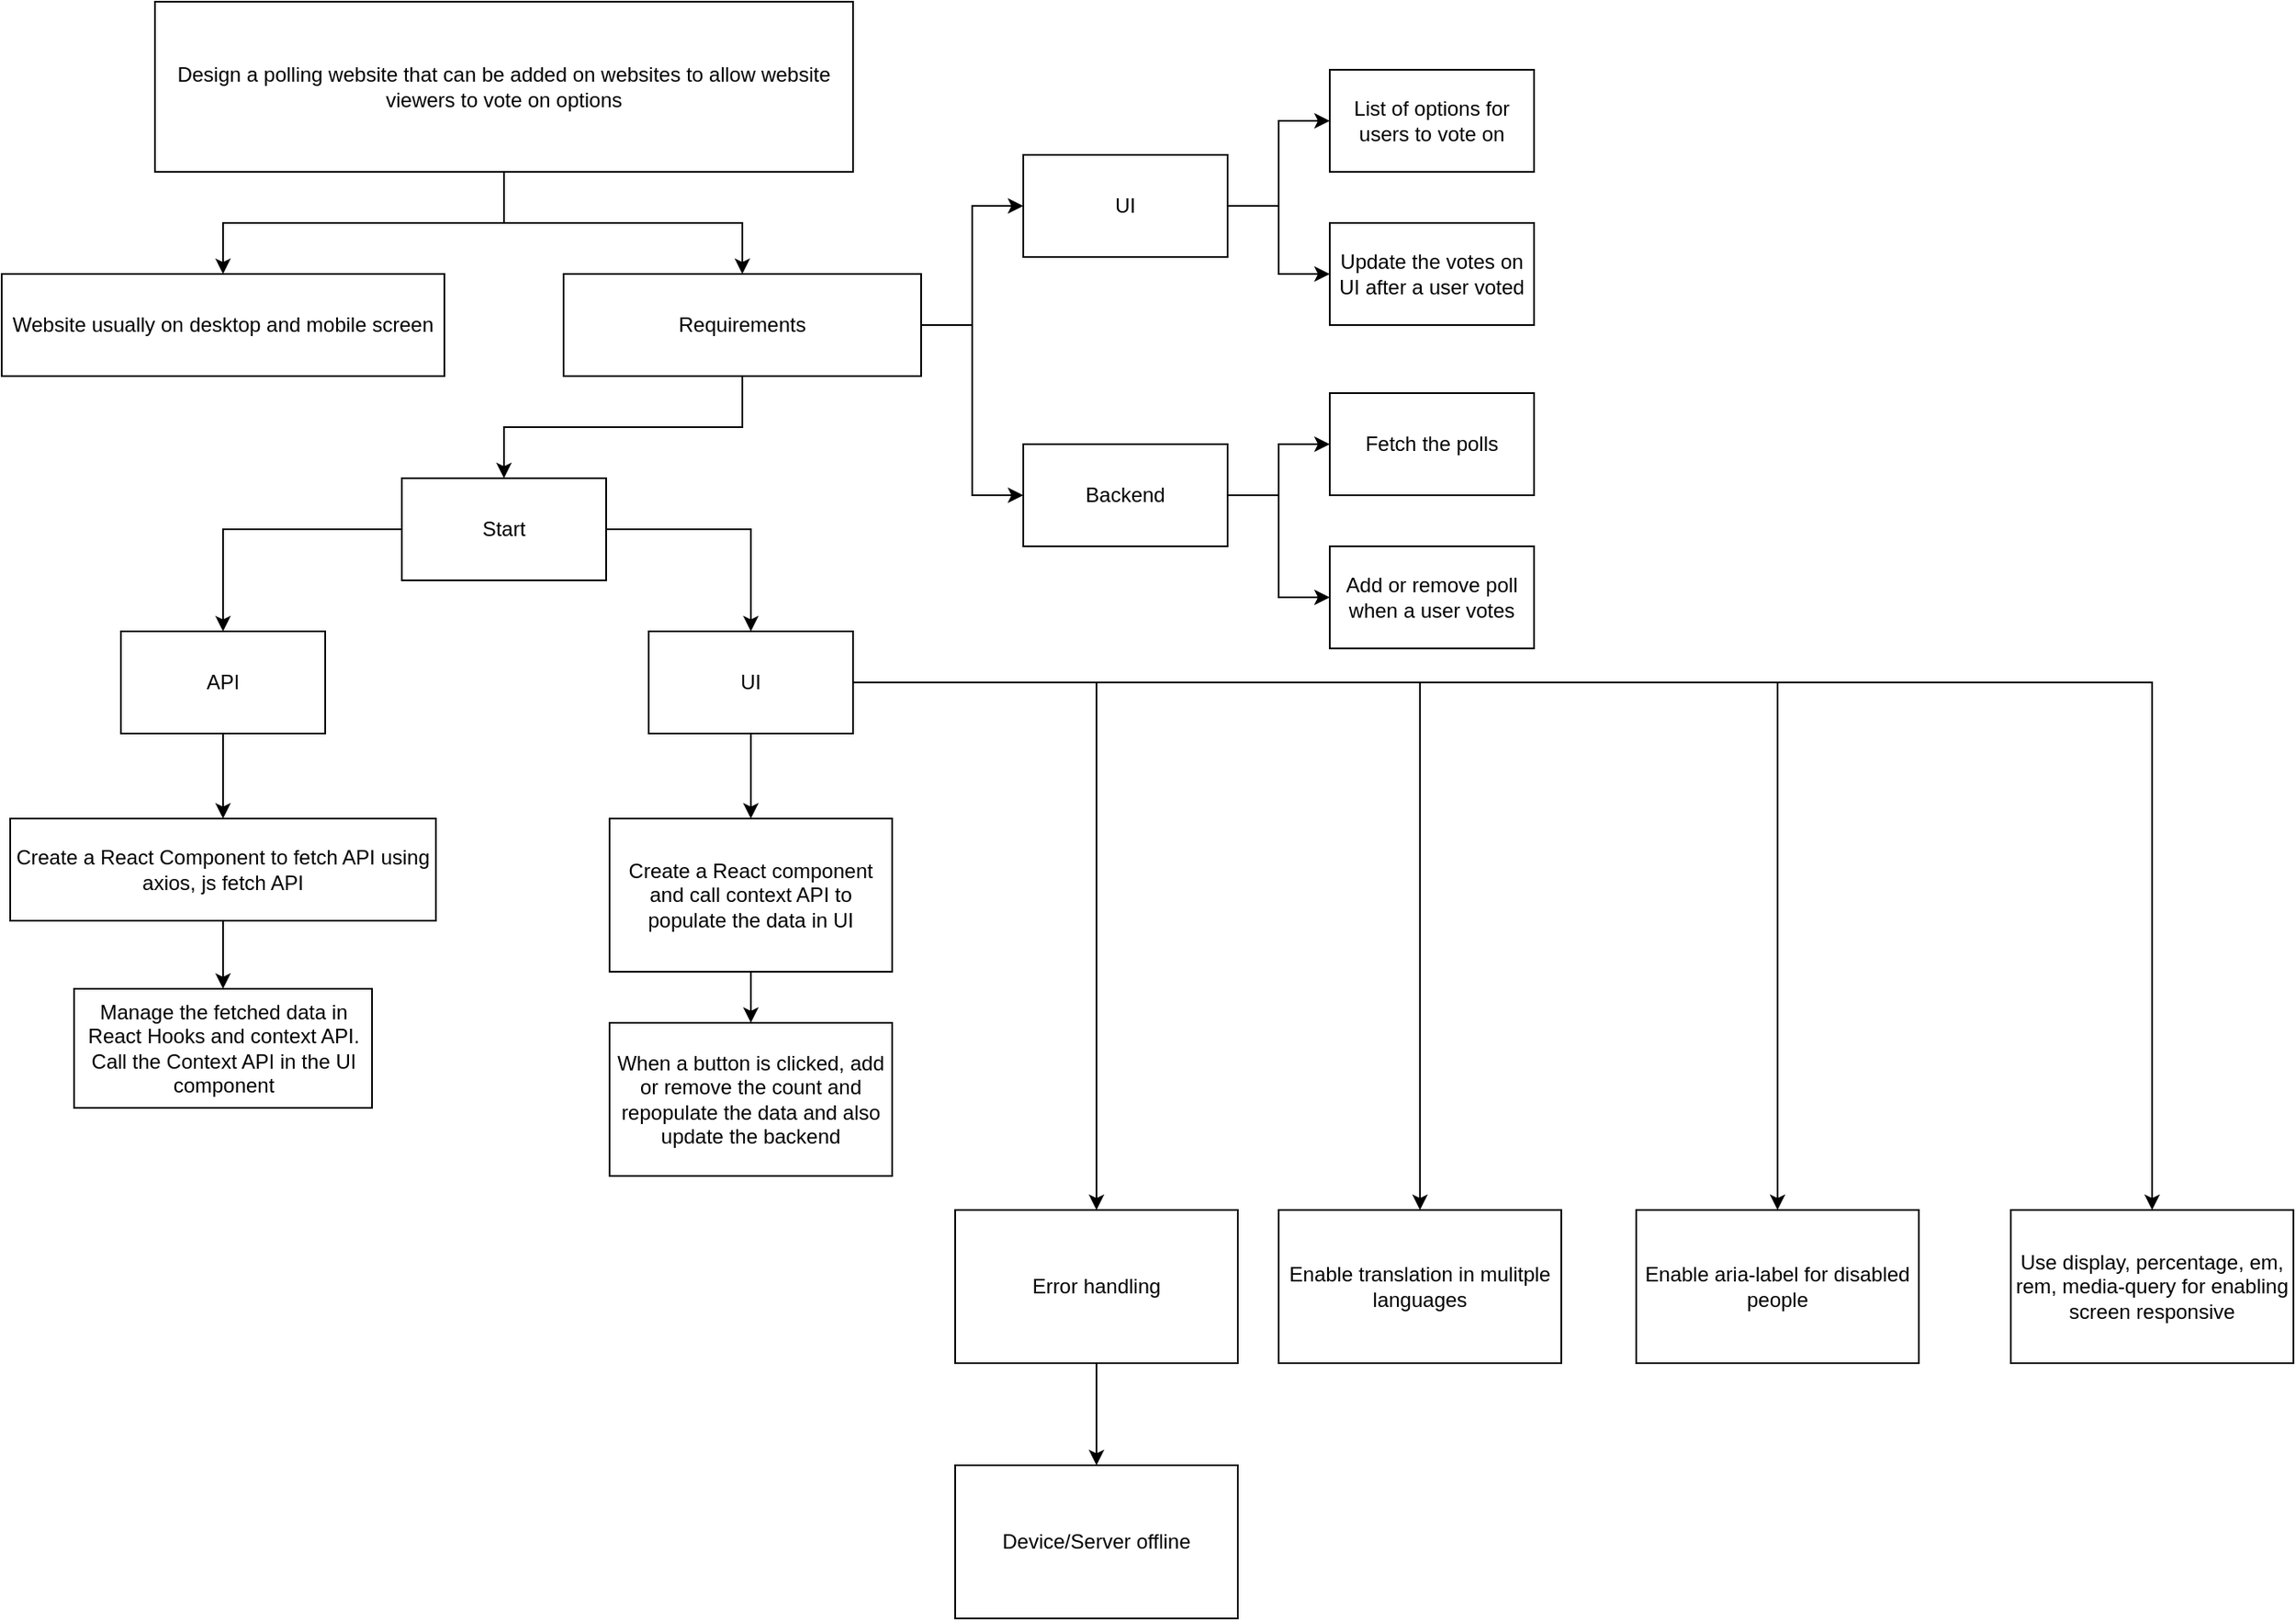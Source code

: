 <mxfile version="24.6.4" type="github">
  <diagram id="C5RBs43oDa-KdzZeNtuy" name="Page-1">
    <mxGraphModel dx="1059" dy="581" grid="1" gridSize="10" guides="1" tooltips="1" connect="1" arrows="1" fold="1" page="1" pageScale="1" pageWidth="827" pageHeight="1169" math="0" shadow="0">
      <root>
        <mxCell id="WIyWlLk6GJQsqaUBKTNV-0" />
        <mxCell id="WIyWlLk6GJQsqaUBKTNV-1" parent="WIyWlLk6GJQsqaUBKTNV-0" />
        <mxCell id="wRVD7w-d0MGF5n6nKvQk-15" style="edgeStyle=orthogonalEdgeStyle;rounded=0;orthogonalLoop=1;jettySize=auto;html=1;entryX=0.5;entryY=0;entryDx=0;entryDy=0;" parent="WIyWlLk6GJQsqaUBKTNV-1" source="wRVD7w-d0MGF5n6nKvQk-0" target="wRVD7w-d0MGF5n6nKvQk-1" edge="1">
          <mxGeometry relative="1" as="geometry" />
        </mxCell>
        <mxCell id="wRVD7w-d0MGF5n6nKvQk-16" style="edgeStyle=orthogonalEdgeStyle;rounded=0;orthogonalLoop=1;jettySize=auto;html=1;entryX=0.5;entryY=0;entryDx=0;entryDy=0;" parent="WIyWlLk6GJQsqaUBKTNV-1" source="wRVD7w-d0MGF5n6nKvQk-0" target="wRVD7w-d0MGF5n6nKvQk-3" edge="1">
          <mxGeometry relative="1" as="geometry" />
        </mxCell>
        <mxCell id="wRVD7w-d0MGF5n6nKvQk-0" value="Design a polling website that can be added on websites to allow website viewers to vote on options" style="rounded=0;whiteSpace=wrap;html=1;" parent="WIyWlLk6GJQsqaUBKTNV-1" vertex="1">
          <mxGeometry x="130" y="90" width="410" height="100" as="geometry" />
        </mxCell>
        <mxCell id="wRVD7w-d0MGF5n6nKvQk-1" value="Website usually on desktop and mobile screen" style="rounded=0;whiteSpace=wrap;html=1;" parent="WIyWlLk6GJQsqaUBKTNV-1" vertex="1">
          <mxGeometry x="40" y="250" width="260" height="60" as="geometry" />
        </mxCell>
        <mxCell id="wRVD7w-d0MGF5n6nKvQk-17" style="edgeStyle=orthogonalEdgeStyle;rounded=0;orthogonalLoop=1;jettySize=auto;html=1;entryX=0;entryY=0.5;entryDx=0;entryDy=0;" parent="WIyWlLk6GJQsqaUBKTNV-1" source="wRVD7w-d0MGF5n6nKvQk-3" target="wRVD7w-d0MGF5n6nKvQk-6" edge="1">
          <mxGeometry relative="1" as="geometry" />
        </mxCell>
        <mxCell id="wRVD7w-d0MGF5n6nKvQk-18" style="edgeStyle=orthogonalEdgeStyle;rounded=0;orthogonalLoop=1;jettySize=auto;html=1;entryX=0;entryY=0.5;entryDx=0;entryDy=0;" parent="WIyWlLk6GJQsqaUBKTNV-1" source="wRVD7w-d0MGF5n6nKvQk-3" target="wRVD7w-d0MGF5n6nKvQk-7" edge="1">
          <mxGeometry relative="1" as="geometry" />
        </mxCell>
        <mxCell id="wRVD7w-d0MGF5n6nKvQk-23" style="edgeStyle=orthogonalEdgeStyle;rounded=0;orthogonalLoop=1;jettySize=auto;html=1;" parent="WIyWlLk6GJQsqaUBKTNV-1" source="wRVD7w-d0MGF5n6nKvQk-3" target="wRVD7w-d0MGF5n6nKvQk-10" edge="1">
          <mxGeometry relative="1" as="geometry" />
        </mxCell>
        <mxCell id="wRVD7w-d0MGF5n6nKvQk-3" value="Requirements" style="rounded=0;whiteSpace=wrap;html=1;" parent="WIyWlLk6GJQsqaUBKTNV-1" vertex="1">
          <mxGeometry x="370" y="250" width="210" height="60" as="geometry" />
        </mxCell>
        <mxCell id="wRVD7w-d0MGF5n6nKvQk-4" value="List of options for users to vote on" style="rounded=0;whiteSpace=wrap;html=1;" parent="WIyWlLk6GJQsqaUBKTNV-1" vertex="1">
          <mxGeometry x="820" y="130" width="120" height="60" as="geometry" />
        </mxCell>
        <mxCell id="wRVD7w-d0MGF5n6nKvQk-5" value="Update the votes on UI after a user voted" style="rounded=0;whiteSpace=wrap;html=1;" parent="WIyWlLk6GJQsqaUBKTNV-1" vertex="1">
          <mxGeometry x="820" y="220" width="120" height="60" as="geometry" />
        </mxCell>
        <mxCell id="wRVD7w-d0MGF5n6nKvQk-19" style="edgeStyle=orthogonalEdgeStyle;rounded=0;orthogonalLoop=1;jettySize=auto;html=1;entryX=0;entryY=0.5;entryDx=0;entryDy=0;" parent="WIyWlLk6GJQsqaUBKTNV-1" source="wRVD7w-d0MGF5n6nKvQk-6" target="wRVD7w-d0MGF5n6nKvQk-4" edge="1">
          <mxGeometry relative="1" as="geometry" />
        </mxCell>
        <mxCell id="wRVD7w-d0MGF5n6nKvQk-20" style="edgeStyle=orthogonalEdgeStyle;rounded=0;orthogonalLoop=1;jettySize=auto;html=1;entryX=0;entryY=0.5;entryDx=0;entryDy=0;" parent="WIyWlLk6GJQsqaUBKTNV-1" source="wRVD7w-d0MGF5n6nKvQk-6" target="wRVD7w-d0MGF5n6nKvQk-5" edge="1">
          <mxGeometry relative="1" as="geometry" />
        </mxCell>
        <mxCell id="wRVD7w-d0MGF5n6nKvQk-6" value="UI" style="rounded=0;whiteSpace=wrap;html=1;" parent="WIyWlLk6GJQsqaUBKTNV-1" vertex="1">
          <mxGeometry x="640" y="180" width="120" height="60" as="geometry" />
        </mxCell>
        <mxCell id="wRVD7w-d0MGF5n6nKvQk-21" style="edgeStyle=orthogonalEdgeStyle;rounded=0;orthogonalLoop=1;jettySize=auto;html=1;entryX=0;entryY=0.5;entryDx=0;entryDy=0;" parent="WIyWlLk6GJQsqaUBKTNV-1" source="wRVD7w-d0MGF5n6nKvQk-7" target="wRVD7w-d0MGF5n6nKvQk-8" edge="1">
          <mxGeometry relative="1" as="geometry" />
        </mxCell>
        <mxCell id="wRVD7w-d0MGF5n6nKvQk-22" style="edgeStyle=orthogonalEdgeStyle;rounded=0;orthogonalLoop=1;jettySize=auto;html=1;entryX=0;entryY=0.5;entryDx=0;entryDy=0;" parent="WIyWlLk6GJQsqaUBKTNV-1" source="wRVD7w-d0MGF5n6nKvQk-7" target="wRVD7w-d0MGF5n6nKvQk-9" edge="1">
          <mxGeometry relative="1" as="geometry" />
        </mxCell>
        <mxCell id="wRVD7w-d0MGF5n6nKvQk-7" value="Backend" style="rounded=0;whiteSpace=wrap;html=1;" parent="WIyWlLk6GJQsqaUBKTNV-1" vertex="1">
          <mxGeometry x="640" y="350" width="120" height="60" as="geometry" />
        </mxCell>
        <mxCell id="wRVD7w-d0MGF5n6nKvQk-8" value="Fetch the polls" style="rounded=0;whiteSpace=wrap;html=1;" parent="WIyWlLk6GJQsqaUBKTNV-1" vertex="1">
          <mxGeometry x="820" y="320" width="120" height="60" as="geometry" />
        </mxCell>
        <mxCell id="wRVD7w-d0MGF5n6nKvQk-9" value="Add or remove poll when a user votes" style="rounded=0;whiteSpace=wrap;html=1;" parent="WIyWlLk6GJQsqaUBKTNV-1" vertex="1">
          <mxGeometry x="820" y="410" width="120" height="60" as="geometry" />
        </mxCell>
        <mxCell id="wRVD7w-d0MGF5n6nKvQk-24" style="edgeStyle=orthogonalEdgeStyle;rounded=0;orthogonalLoop=1;jettySize=auto;html=1;entryX=0.5;entryY=0;entryDx=0;entryDy=0;" parent="WIyWlLk6GJQsqaUBKTNV-1" source="wRVD7w-d0MGF5n6nKvQk-10" target="wRVD7w-d0MGF5n6nKvQk-13" edge="1">
          <mxGeometry relative="1" as="geometry" />
        </mxCell>
        <mxCell id="wRVD7w-d0MGF5n6nKvQk-27" style="edgeStyle=orthogonalEdgeStyle;rounded=0;orthogonalLoop=1;jettySize=auto;html=1;entryX=0.5;entryY=0;entryDx=0;entryDy=0;" parent="WIyWlLk6GJQsqaUBKTNV-1" source="wRVD7w-d0MGF5n6nKvQk-10" target="wRVD7w-d0MGF5n6nKvQk-14" edge="1">
          <mxGeometry relative="1" as="geometry" />
        </mxCell>
        <mxCell id="wRVD7w-d0MGF5n6nKvQk-10" value="Start" style="rounded=0;whiteSpace=wrap;html=1;" parent="WIyWlLk6GJQsqaUBKTNV-1" vertex="1">
          <mxGeometry x="275" y="370" width="120" height="60" as="geometry" />
        </mxCell>
        <mxCell id="wRVD7w-d0MGF5n6nKvQk-26" style="edgeStyle=orthogonalEdgeStyle;rounded=0;orthogonalLoop=1;jettySize=auto;html=1;entryX=0.5;entryY=0;entryDx=0;entryDy=0;" parent="WIyWlLk6GJQsqaUBKTNV-1" source="wRVD7w-d0MGF5n6nKvQk-11" target="wRVD7w-d0MGF5n6nKvQk-12" edge="1">
          <mxGeometry relative="1" as="geometry" />
        </mxCell>
        <mxCell id="wRVD7w-d0MGF5n6nKvQk-11" value="Create a React Component to fetch API using axios, js fetch API" style="rounded=0;whiteSpace=wrap;html=1;" parent="WIyWlLk6GJQsqaUBKTNV-1" vertex="1">
          <mxGeometry x="45" y="570" width="250" height="60" as="geometry" />
        </mxCell>
        <mxCell id="wRVD7w-d0MGF5n6nKvQk-12" value="Manage the fetched data in React Hooks and context API. Call the Context API in the UI component" style="rounded=0;whiteSpace=wrap;html=1;" parent="WIyWlLk6GJQsqaUBKTNV-1" vertex="1">
          <mxGeometry x="82.5" y="670" width="175" height="70" as="geometry" />
        </mxCell>
        <mxCell id="wRVD7w-d0MGF5n6nKvQk-25" style="edgeStyle=orthogonalEdgeStyle;rounded=0;orthogonalLoop=1;jettySize=auto;html=1;entryX=0.5;entryY=0;entryDx=0;entryDy=0;" parent="WIyWlLk6GJQsqaUBKTNV-1" source="wRVD7w-d0MGF5n6nKvQk-13" target="wRVD7w-d0MGF5n6nKvQk-11" edge="1">
          <mxGeometry relative="1" as="geometry" />
        </mxCell>
        <mxCell id="wRVD7w-d0MGF5n6nKvQk-13" value="API" style="rounded=0;whiteSpace=wrap;html=1;" parent="WIyWlLk6GJQsqaUBKTNV-1" vertex="1">
          <mxGeometry x="110" y="460" width="120" height="60" as="geometry" />
        </mxCell>
        <mxCell id="sbWUP-bmr1zfoO3nkRow-2" style="edgeStyle=orthogonalEdgeStyle;rounded=0;orthogonalLoop=1;jettySize=auto;html=1;" edge="1" parent="WIyWlLk6GJQsqaUBKTNV-1" source="wRVD7w-d0MGF5n6nKvQk-14" target="sbWUP-bmr1zfoO3nkRow-0">
          <mxGeometry relative="1" as="geometry" />
        </mxCell>
        <mxCell id="sbWUP-bmr1zfoO3nkRow-5" style="edgeStyle=orthogonalEdgeStyle;rounded=0;orthogonalLoop=1;jettySize=auto;html=1;" edge="1" parent="WIyWlLk6GJQsqaUBKTNV-1" source="wRVD7w-d0MGF5n6nKvQk-14" target="sbWUP-bmr1zfoO3nkRow-4">
          <mxGeometry relative="1" as="geometry" />
        </mxCell>
        <mxCell id="sbWUP-bmr1zfoO3nkRow-9" style="edgeStyle=orthogonalEdgeStyle;rounded=0;orthogonalLoop=1;jettySize=auto;html=1;" edge="1" parent="WIyWlLk6GJQsqaUBKTNV-1" source="wRVD7w-d0MGF5n6nKvQk-14" target="sbWUP-bmr1zfoO3nkRow-8">
          <mxGeometry relative="1" as="geometry" />
        </mxCell>
        <mxCell id="sbWUP-bmr1zfoO3nkRow-11" style="edgeStyle=orthogonalEdgeStyle;rounded=0;orthogonalLoop=1;jettySize=auto;html=1;" edge="1" parent="WIyWlLk6GJQsqaUBKTNV-1" source="wRVD7w-d0MGF5n6nKvQk-14" target="sbWUP-bmr1zfoO3nkRow-10">
          <mxGeometry relative="1" as="geometry" />
        </mxCell>
        <mxCell id="sbWUP-bmr1zfoO3nkRow-13" style="edgeStyle=orthogonalEdgeStyle;rounded=0;orthogonalLoop=1;jettySize=auto;html=1;entryX=0.5;entryY=0;entryDx=0;entryDy=0;" edge="1" parent="WIyWlLk6GJQsqaUBKTNV-1" source="wRVD7w-d0MGF5n6nKvQk-14" target="sbWUP-bmr1zfoO3nkRow-12">
          <mxGeometry relative="1" as="geometry" />
        </mxCell>
        <mxCell id="wRVD7w-d0MGF5n6nKvQk-14" value="UI" style="rounded=0;whiteSpace=wrap;html=1;" parent="WIyWlLk6GJQsqaUBKTNV-1" vertex="1">
          <mxGeometry x="420" y="460" width="120" height="60" as="geometry" />
        </mxCell>
        <mxCell id="sbWUP-bmr1zfoO3nkRow-3" style="edgeStyle=orthogonalEdgeStyle;rounded=0;orthogonalLoop=1;jettySize=auto;html=1;entryX=0.5;entryY=0;entryDx=0;entryDy=0;" edge="1" parent="WIyWlLk6GJQsqaUBKTNV-1" source="sbWUP-bmr1zfoO3nkRow-0" target="sbWUP-bmr1zfoO3nkRow-1">
          <mxGeometry relative="1" as="geometry" />
        </mxCell>
        <mxCell id="sbWUP-bmr1zfoO3nkRow-0" value="Create a React component and call context API to populate the data in UI" style="rounded=0;whiteSpace=wrap;html=1;" vertex="1" parent="WIyWlLk6GJQsqaUBKTNV-1">
          <mxGeometry x="397" y="570" width="166" height="90" as="geometry" />
        </mxCell>
        <mxCell id="sbWUP-bmr1zfoO3nkRow-1" value="When a button is clicked, add or remove the count and repopulate the data and also update the backend" style="rounded=0;whiteSpace=wrap;html=1;" vertex="1" parent="WIyWlLk6GJQsqaUBKTNV-1">
          <mxGeometry x="397" y="690" width="166" height="90" as="geometry" />
        </mxCell>
        <mxCell id="sbWUP-bmr1zfoO3nkRow-7" style="edgeStyle=orthogonalEdgeStyle;rounded=0;orthogonalLoop=1;jettySize=auto;html=1;entryX=0.5;entryY=0;entryDx=0;entryDy=0;" edge="1" parent="WIyWlLk6GJQsqaUBKTNV-1" source="sbWUP-bmr1zfoO3nkRow-4" target="sbWUP-bmr1zfoO3nkRow-6">
          <mxGeometry relative="1" as="geometry" />
        </mxCell>
        <mxCell id="sbWUP-bmr1zfoO3nkRow-4" value="Error handling" style="rounded=0;whiteSpace=wrap;html=1;" vertex="1" parent="WIyWlLk6GJQsqaUBKTNV-1">
          <mxGeometry x="600" y="800" width="166" height="90" as="geometry" />
        </mxCell>
        <mxCell id="sbWUP-bmr1zfoO3nkRow-6" value="Device/Server offline" style="rounded=0;whiteSpace=wrap;html=1;" vertex="1" parent="WIyWlLk6GJQsqaUBKTNV-1">
          <mxGeometry x="600" y="950" width="166" height="90" as="geometry" />
        </mxCell>
        <mxCell id="sbWUP-bmr1zfoO3nkRow-8" value="Enable translation in mulitple languages" style="rounded=0;whiteSpace=wrap;html=1;" vertex="1" parent="WIyWlLk6GJQsqaUBKTNV-1">
          <mxGeometry x="790" y="800" width="166" height="90" as="geometry" />
        </mxCell>
        <mxCell id="sbWUP-bmr1zfoO3nkRow-10" value="Enable aria-label for disabled people" style="rounded=0;whiteSpace=wrap;html=1;" vertex="1" parent="WIyWlLk6GJQsqaUBKTNV-1">
          <mxGeometry x="1000" y="800" width="166" height="90" as="geometry" />
        </mxCell>
        <mxCell id="sbWUP-bmr1zfoO3nkRow-12" value="Use display, percentage, em, rem, media-query for enabling screen responsive" style="rounded=0;whiteSpace=wrap;html=1;" vertex="1" parent="WIyWlLk6GJQsqaUBKTNV-1">
          <mxGeometry x="1220" y="800" width="166" height="90" as="geometry" />
        </mxCell>
      </root>
    </mxGraphModel>
  </diagram>
</mxfile>
